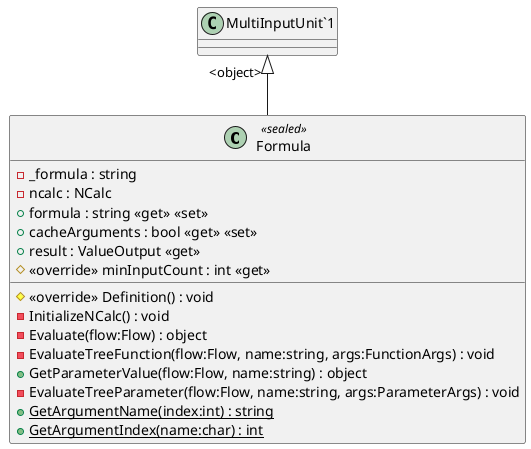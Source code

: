 @startuml
class Formula <<sealed>> {
    - _formula : string
    - ncalc : NCalc
    + formula : string <<get>> <<set>>
    + cacheArguments : bool <<get>> <<set>>
    + result : ValueOutput <<get>>
    # <<override>> minInputCount : int <<get>>
    # <<override>> Definition() : void
    - InitializeNCalc() : void
    - Evaluate(flow:Flow) : object
    - EvaluateTreeFunction(flow:Flow, name:string, args:FunctionArgs) : void
    + GetParameterValue(flow:Flow, name:string) : object
    - EvaluateTreeParameter(flow:Flow, name:string, args:ParameterArgs) : void
    + {static} GetArgumentName(index:int) : string
    + {static} GetArgumentIndex(name:char) : int
}
"MultiInputUnit`1" "<object>" <|-- Formula
@enduml
